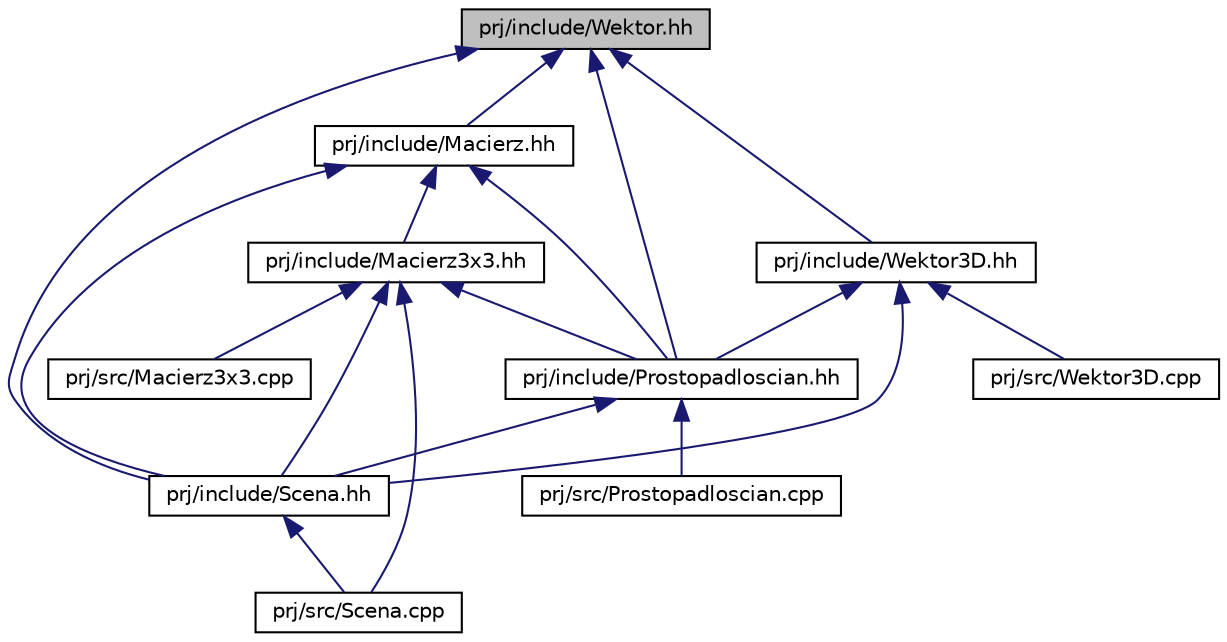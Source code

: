 digraph "prj/include/Wektor.hh"
{
 // LATEX_PDF_SIZE
  edge [fontname="Helvetica",fontsize="10",labelfontname="Helvetica",labelfontsize="10"];
  node [fontname="Helvetica",fontsize="10",shape=record];
  Node1 [label="prj/include/Wektor.hh",height=0.2,width=0.4,color="black", fillcolor="grey75", style="filled", fontcolor="black",tooltip="Szablon klasy reprezentujacej wektor o dowlonym wymiarze."];
  Node1 -> Node2 [dir="back",color="midnightblue",fontsize="10",style="solid",fontname="Helvetica"];
  Node2 [label="prj/include/Macierz.hh",height=0.2,width=0.4,color="black", fillcolor="white", style="filled",URL="$_macierz_8hh.html",tooltip="Szablon klasy reprezentujacej macierz kwadratowa o dowlonym wymiarze."];
  Node2 -> Node3 [dir="back",color="midnightblue",fontsize="10",style="solid",fontname="Helvetica"];
  Node3 [label="prj/include/Macierz3x3.hh",height=0.2,width=0.4,color="black", fillcolor="white", style="filled",URL="$_macierz3x3_8hh.html",tooltip="Definicja klasy Macierz3x3."];
  Node3 -> Node4 [dir="back",color="midnightblue",fontsize="10",style="solid",fontname="Helvetica"];
  Node4 [label="prj/include/Prostopadloscian.hh",height=0.2,width=0.4,color="black", fillcolor="white", style="filled",URL="$_prostopadloscian_8hh.html",tooltip="Definicja klasy Prostopadloscian."];
  Node4 -> Node5 [dir="back",color="midnightblue",fontsize="10",style="solid",fontname="Helvetica"];
  Node5 [label="prj/include/Scena.hh",height=0.2,width=0.4,color="black", fillcolor="white", style="filled",URL="$_scena_8hh.html",tooltip="Definicja klasy Scena."];
  Node5 -> Node6 [dir="back",color="midnightblue",fontsize="10",style="solid",fontname="Helvetica"];
  Node6 [label="prj/src/Scena.cpp",height=0.2,width=0.4,color="black", fillcolor="white", style="filled",URL="$_scena_8cpp.html",tooltip="Definicja metod klasy Scena."];
  Node4 -> Node7 [dir="back",color="midnightblue",fontsize="10",style="solid",fontname="Helvetica"];
  Node7 [label="prj/src/Prostopadloscian.cpp",height=0.2,width=0.4,color="black", fillcolor="white", style="filled",URL="$_prostopadloscian_8cpp.html",tooltip="Definicja metod klasy Prostopadloscian."];
  Node3 -> Node5 [dir="back",color="midnightblue",fontsize="10",style="solid",fontname="Helvetica"];
  Node3 -> Node8 [dir="back",color="midnightblue",fontsize="10",style="solid",fontname="Helvetica"];
  Node8 [label="prj/src/Macierz3x3.cpp",height=0.2,width=0.4,color="black", fillcolor="white", style="filled",URL="$_macierz3x3_8cpp.html",tooltip="Definicja metod klasy Macierz3x3."];
  Node3 -> Node6 [dir="back",color="midnightblue",fontsize="10",style="solid",fontname="Helvetica"];
  Node2 -> Node4 [dir="back",color="midnightblue",fontsize="10",style="solid",fontname="Helvetica"];
  Node2 -> Node5 [dir="back",color="midnightblue",fontsize="10",style="solid",fontname="Helvetica"];
  Node1 -> Node4 [dir="back",color="midnightblue",fontsize="10",style="solid",fontname="Helvetica"];
  Node1 -> Node5 [dir="back",color="midnightblue",fontsize="10",style="solid",fontname="Helvetica"];
  Node1 -> Node9 [dir="back",color="midnightblue",fontsize="10",style="solid",fontname="Helvetica"];
  Node9 [label="prj/include/Wektor3D.hh",height=0.2,width=0.4,color="black", fillcolor="white", style="filled",URL="$_wektor3_d_8hh.html",tooltip=" "];
  Node9 -> Node4 [dir="back",color="midnightblue",fontsize="10",style="solid",fontname="Helvetica"];
  Node9 -> Node5 [dir="back",color="midnightblue",fontsize="10",style="solid",fontname="Helvetica"];
  Node9 -> Node10 [dir="back",color="midnightblue",fontsize="10",style="solid",fontname="Helvetica"];
  Node10 [label="prj/src/Wektor3D.cpp",height=0.2,width=0.4,color="black", fillcolor="white", style="filled",URL="$_wektor3_d_8cpp.html",tooltip=" "];
}
